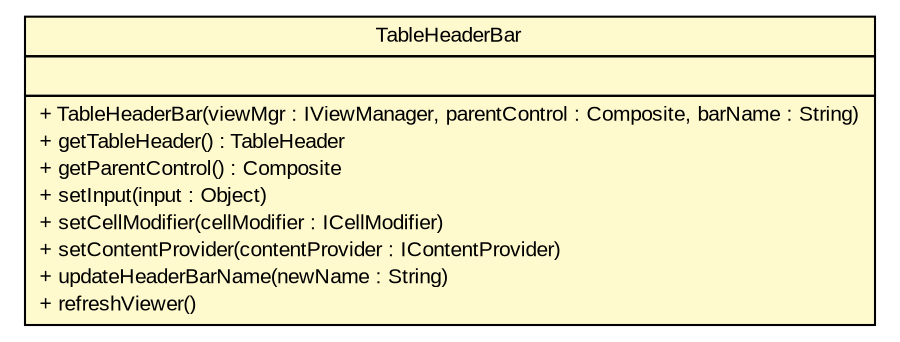 #!/usr/local/bin/dot
#
# Class diagram 
# Generated by UMLGraph version R5_6-24-gf6e263 (http://www.umlgraph.org/)
#

digraph G {
	edge [fontname="arial",fontsize=10,labelfontname="arial",labelfontsize=10];
	node [fontname="arial",fontsize=10,shape=plaintext];
	nodesep=0.25;
	ranksep=0.5;
	// gov.sandia.cf.parts.viewer.TableHeaderBar
	c405603 [label=<<table title="gov.sandia.cf.parts.viewer.TableHeaderBar" border="0" cellborder="1" cellspacing="0" cellpadding="2" port="p" bgcolor="lemonChiffon" href="./TableHeaderBar.html">
		<tr><td><table border="0" cellspacing="0" cellpadding="1">
<tr><td align="center" balign="center"> TableHeaderBar </td></tr>
		</table></td></tr>
		<tr><td><table border="0" cellspacing="0" cellpadding="1">
<tr><td align="left" balign="left">  </td></tr>
		</table></td></tr>
		<tr><td><table border="0" cellspacing="0" cellpadding="1">
<tr><td align="left" balign="left"> + TableHeaderBar(viewMgr : IViewManager, parentControl : Composite, barName : String) </td></tr>
<tr><td align="left" balign="left"> + getTableHeader() : TableHeader </td></tr>
<tr><td align="left" balign="left"> + getParentControl() : Composite </td></tr>
<tr><td align="left" balign="left"> + setInput(input : Object) </td></tr>
<tr><td align="left" balign="left"> + setCellModifier(cellModifier : ICellModifier) </td></tr>
<tr><td align="left" balign="left"> + setContentProvider(contentProvider : IContentProvider) </td></tr>
<tr><td align="left" balign="left"> + updateHeaderBarName(newName : String) </td></tr>
<tr><td align="left" balign="left"> + refreshViewer() </td></tr>
		</table></td></tr>
		</table>>, URL="./TableHeaderBar.html", fontname="arial", fontcolor="black", fontsize=10.0];
}

